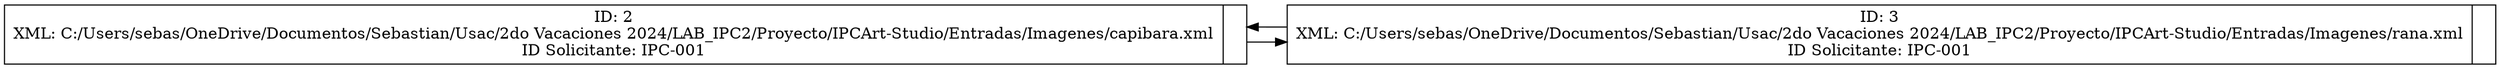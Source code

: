 digraph G {
    rankdir=LR;
    node[shape=record, height=.1]
nodo0[label="{ID: 2\nXML: C:/Users/sebas/OneDrive/Documentos/Sebastian/Usac/2do Vacaciones 2024/LAB_IPC2/Proyecto/IPCArt-Studio/Entradas/Imagenes/capibara.xml\nID Solicitante: IPC-001|<f1>}"];
nodo1[label="{ID: 3\nXML: C:/Users/sebas/OneDrive/Documentos/Sebastian/Usac/2do Vacaciones 2024/LAB_IPC2/Proyecto/IPCArt-Studio/Entradas/Imagenes/rana.xml\nID Solicitante: IPC-001|<f1>}"];
nodo0 -> nodo1;
nodo1 -> nodo0[constraint=false];
}